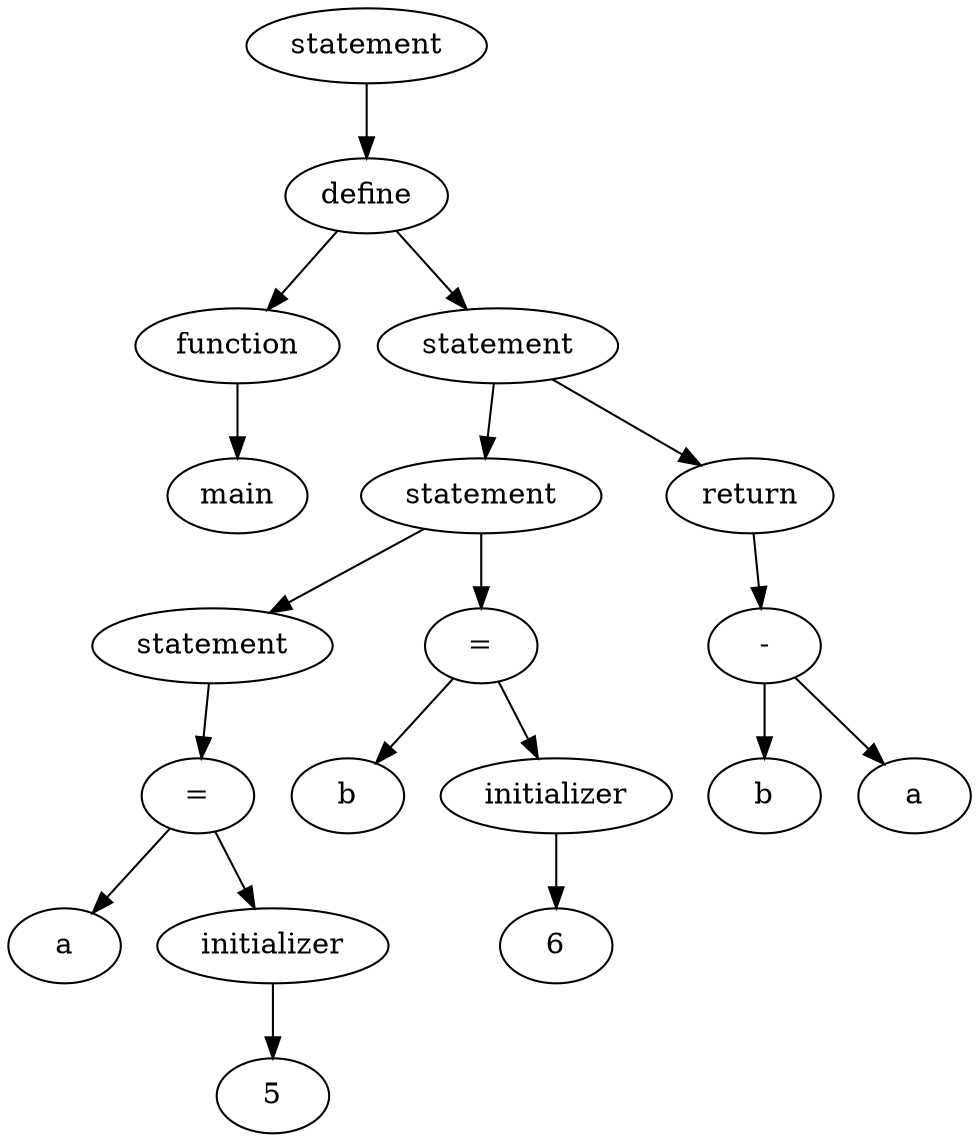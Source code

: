 digraph G {
A00BC2470 [label = "statement"];
A00BC2470 -> A00BC6688;
A00BC6688 [label = "define"];
A00BC6688 -> A00BC6670;
A00BC6688 -> A00BC04C0;
A00BC6670 [label = "function"];
A00BC6670 -> A00BC24A0;
A00BC24A0 [label = "main"];
A00BC04C0 [label = "statement"];
A00BC04C0 -> A00BC3620;
A00BC04C0 -> A00BC6730;
A00BC3620 [label = "statement"];
A00BC3620 -> A00BC24C8;
A00BC3620 -> A00BC36D0;
A00BC24C8 [label = "statement"];
A00BC24C8 -> A00BC35F8;
A00BC35F8 [label = "="];
A00BC35F8 -> A00BC24F8;
A00BC35F8 -> A00BC35C8;
A00BC24F8 [label = "a"];
A00BC35C8 [label = "initializer"];
A00BC35C8 -> A00BC2520;
A00BC2520 [label = "5"];
A00BC36D0 [label = "="];
A00BC36D0 -> A00BC3650;
A00BC36D0 -> A00BC36A0;
A00BC3650 [label = "b"];
A00BC36A0 [label = "initializer"];
A00BC36A0 -> A00BC3678;
A00BC3678 [label = "6"];
A00BC6730 [label = "return"];
A00BC6730 -> A00BC66E8;
A00BC66E8 [label = "-"];
A00BC66E8 -> A00BC67D8;
A00BC66E8 -> A00BC6700;
A00BC67D8 [label = "b"];
A00BC6700 [label = "a"];
}

